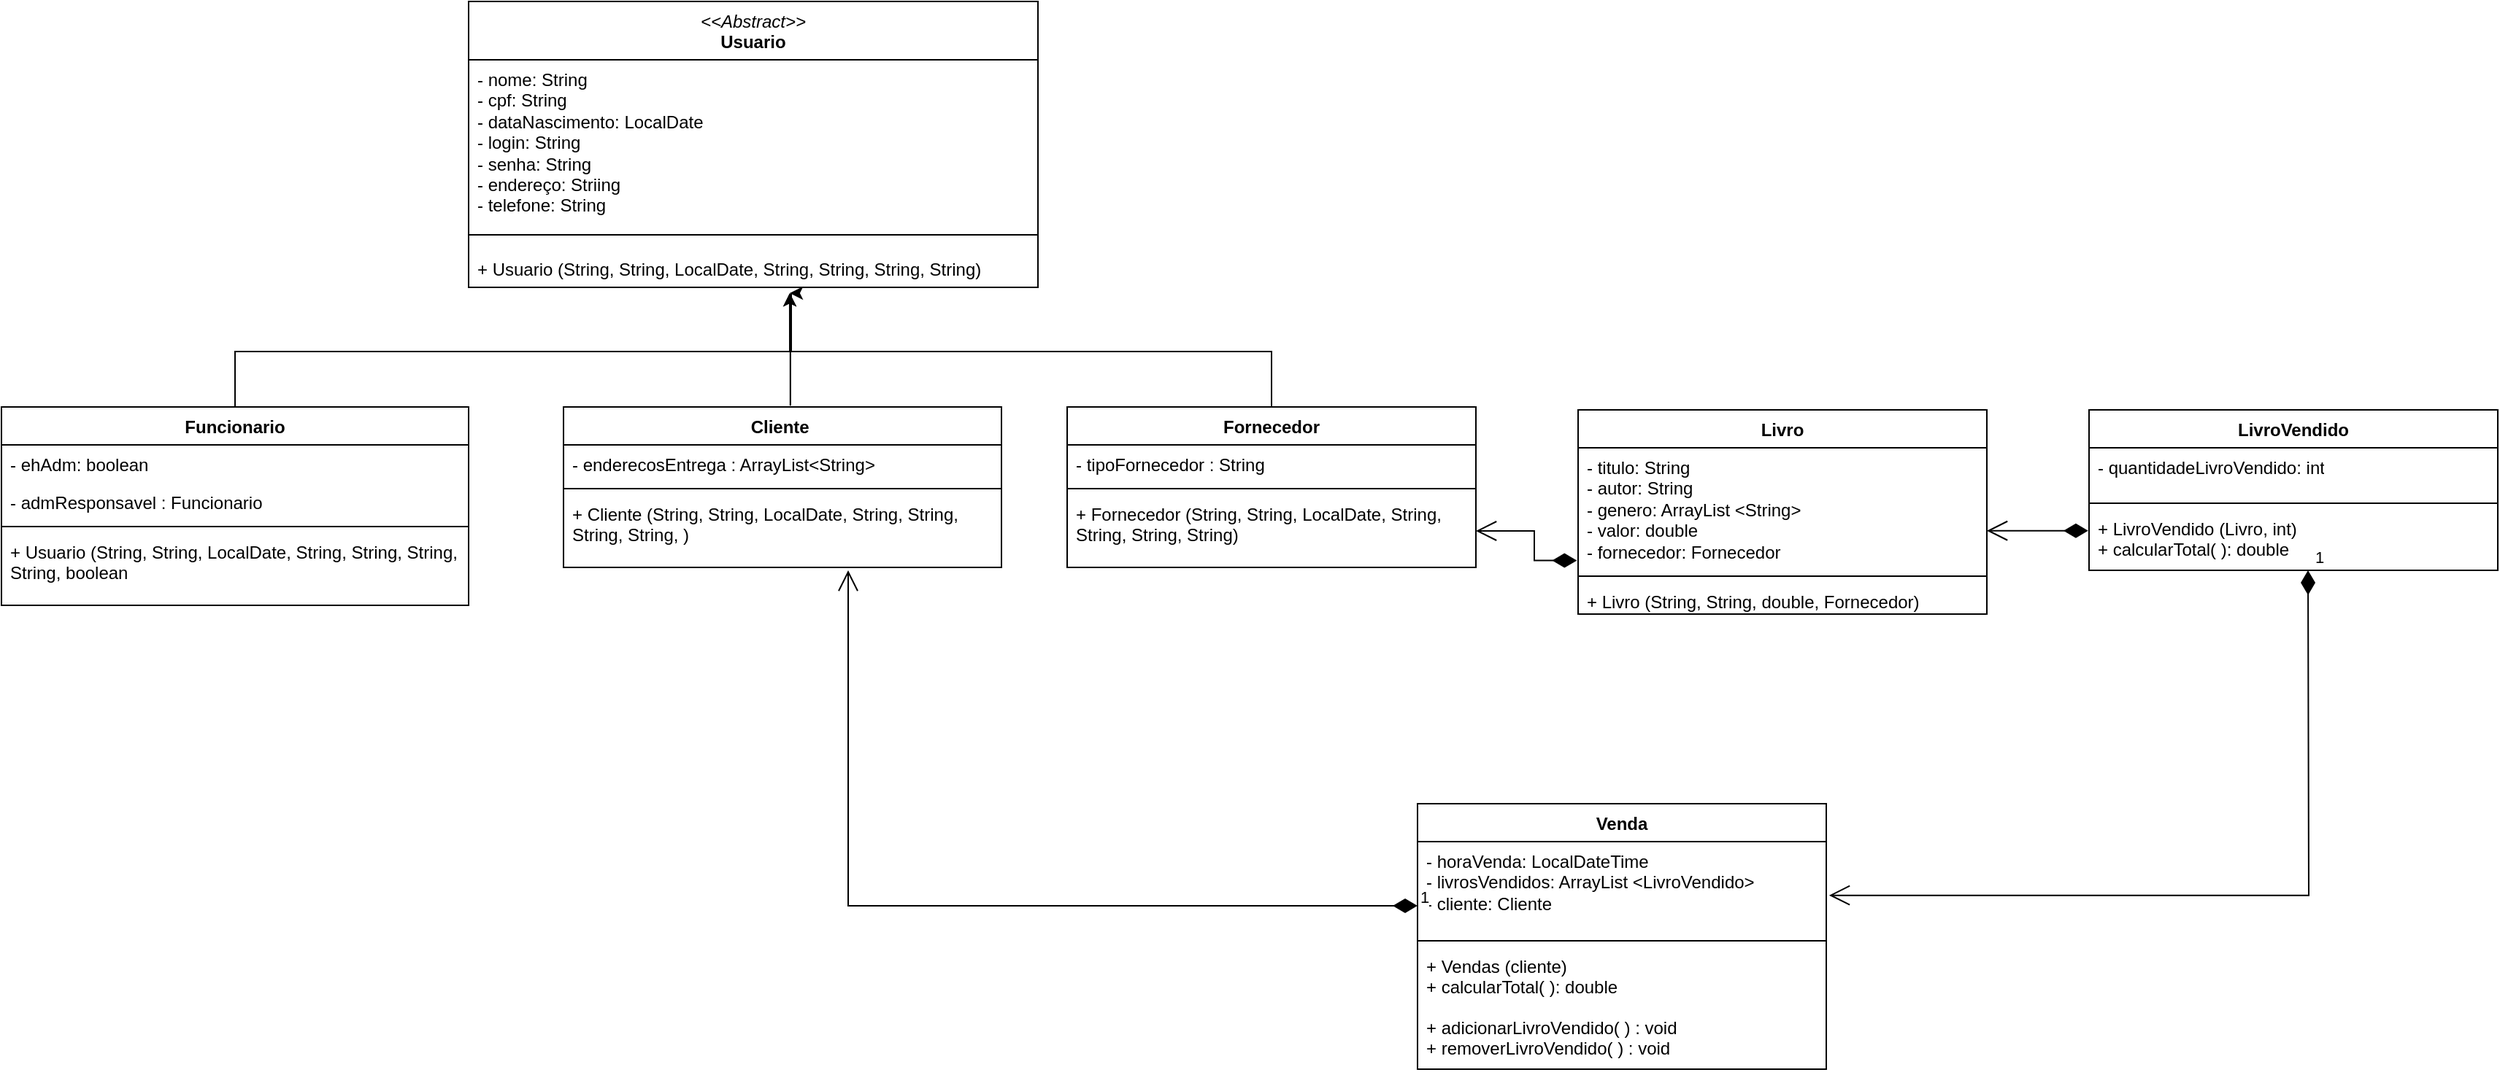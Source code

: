 <mxfile version="22.1.3" type="github">
  <diagram id="C5RBs43oDa-KdzZeNtuy" name="Page-1">
    <mxGraphModel dx="1290" dy="1726" grid="1" gridSize="10" guides="1" tooltips="1" connect="1" arrows="1" fold="1" page="1" pageScale="1" pageWidth="827" pageHeight="1169" math="0" shadow="0">
      <root>
        <mxCell id="WIyWlLk6GJQsqaUBKTNV-0" />
        <mxCell id="WIyWlLk6GJQsqaUBKTNV-1" parent="WIyWlLk6GJQsqaUBKTNV-0" />
        <mxCell id="XBGWm8nAmDF4gUoBzpc8-0" value="&lt;span style=&quot;font-weight: normal;&quot;&gt;&lt;i&gt;&amp;lt;&amp;lt;Abstract&amp;gt;&amp;gt;&lt;/i&gt;&lt;/span&gt;&lt;br&gt;Usuario" style="swimlane;fontStyle=1;align=center;verticalAlign=top;childLayout=stackLayout;horizontal=1;startSize=40;horizontalStack=0;resizeParent=1;resizeParentMax=0;resizeLast=0;collapsible=1;marginBottom=0;whiteSpace=wrap;html=1;" parent="WIyWlLk6GJQsqaUBKTNV-1" vertex="1">
          <mxGeometry x="470" y="-240" width="390" height="196" as="geometry" />
        </mxCell>
        <mxCell id="XBGWm8nAmDF4gUoBzpc8-1" value="- nome: String&lt;br&gt;- cpf: String&amp;nbsp;&lt;br&gt;- dataNascimento: LocalDate&lt;br&gt;- login: String&lt;br&gt;- senha: String&amp;nbsp;&lt;br&gt;- endereço: Striing&amp;nbsp;&lt;br&gt;- telefone: String&amp;nbsp;" style="text;strokeColor=none;fillColor=none;align=left;verticalAlign=top;spacingLeft=4;spacingRight=4;overflow=hidden;rotatable=0;points=[[0,0.5],[1,0.5]];portConstraint=eastwest;whiteSpace=wrap;html=1;" parent="XBGWm8nAmDF4gUoBzpc8-0" vertex="1">
          <mxGeometry y="40" width="390" height="110" as="geometry" />
        </mxCell>
        <mxCell id="XBGWm8nAmDF4gUoBzpc8-2" value="" style="line;strokeWidth=1;fillColor=none;align=left;verticalAlign=middle;spacingTop=-1;spacingLeft=3;spacingRight=3;rotatable=0;labelPosition=right;points=[];portConstraint=eastwest;strokeColor=inherit;" parent="XBGWm8nAmDF4gUoBzpc8-0" vertex="1">
          <mxGeometry y="150" width="390" height="20" as="geometry" />
        </mxCell>
        <mxCell id="XBGWm8nAmDF4gUoBzpc8-3" value="+ Usuario (String, String, LocalDate, String, String, String, String)" style="text;strokeColor=none;fillColor=none;align=left;verticalAlign=top;spacingLeft=4;spacingRight=4;overflow=hidden;rotatable=0;points=[[0,0.5],[1,0.5]];portConstraint=eastwest;whiteSpace=wrap;html=1;" parent="XBGWm8nAmDF4gUoBzpc8-0" vertex="1">
          <mxGeometry y="170" width="390" height="26" as="geometry" />
        </mxCell>
        <mxCell id="XBGWm8nAmDF4gUoBzpc8-4" style="edgeStyle=orthogonalEdgeStyle;rounded=0;orthogonalLoop=1;jettySize=auto;html=1;" parent="WIyWlLk6GJQsqaUBKTNV-1" source="XBGWm8nAmDF4gUoBzpc8-5" edge="1">
          <mxGeometry relative="1" as="geometry">
            <mxPoint x="690.0" y="-40" as="targetPoint" />
            <Array as="points">
              <mxPoint x="310" />
              <mxPoint x="691" />
              <mxPoint x="691" y="-40" />
            </Array>
          </mxGeometry>
        </mxCell>
        <mxCell id="XBGWm8nAmDF4gUoBzpc8-5" value="Funcionario" style="swimlane;fontStyle=1;align=center;verticalAlign=top;childLayout=stackLayout;horizontal=1;startSize=26;horizontalStack=0;resizeParent=1;resizeParentMax=0;resizeLast=0;collapsible=1;marginBottom=0;whiteSpace=wrap;html=1;" parent="WIyWlLk6GJQsqaUBKTNV-1" vertex="1">
          <mxGeometry x="150" y="38" width="320" height="136" as="geometry" />
        </mxCell>
        <mxCell id="XBGWm8nAmDF4gUoBzpc8-6" value="- ehAdm: boolean&amp;nbsp;" style="text;strokeColor=none;fillColor=none;align=left;verticalAlign=top;spacingLeft=4;spacingRight=4;overflow=hidden;rotatable=0;points=[[0,0.5],[1,0.5]];portConstraint=eastwest;whiteSpace=wrap;html=1;" parent="XBGWm8nAmDF4gUoBzpc8-5" vertex="1">
          <mxGeometry y="26" width="320" height="26" as="geometry" />
        </mxCell>
        <mxCell id="ikEvyeaQRwQM_20NMCcv-0" value="- admResponsavel : Funcionario" style="text;strokeColor=none;fillColor=none;align=left;verticalAlign=top;spacingLeft=4;spacingRight=4;overflow=hidden;rotatable=0;points=[[0,0.5],[1,0.5]];portConstraint=eastwest;whiteSpace=wrap;html=1;" vertex="1" parent="XBGWm8nAmDF4gUoBzpc8-5">
          <mxGeometry y="52" width="320" height="26" as="geometry" />
        </mxCell>
        <mxCell id="XBGWm8nAmDF4gUoBzpc8-7" value="" style="line;strokeWidth=1;fillColor=none;align=left;verticalAlign=middle;spacingTop=-1;spacingLeft=3;spacingRight=3;rotatable=0;labelPosition=right;points=[];portConstraint=eastwest;strokeColor=inherit;" parent="XBGWm8nAmDF4gUoBzpc8-5" vertex="1">
          <mxGeometry y="78" width="320" height="8" as="geometry" />
        </mxCell>
        <mxCell id="XBGWm8nAmDF4gUoBzpc8-8" value="+ Usuario (String, String, LocalDate, String, String, String, String, boolean" style="text;strokeColor=none;fillColor=none;align=left;verticalAlign=top;spacingLeft=4;spacingRight=4;overflow=hidden;rotatable=0;points=[[0,0.5],[1,0.5]];portConstraint=eastwest;whiteSpace=wrap;html=1;" parent="XBGWm8nAmDF4gUoBzpc8-5" vertex="1">
          <mxGeometry y="86" width="320" height="50" as="geometry" />
        </mxCell>
        <mxCell id="XBGWm8nAmDF4gUoBzpc8-9" style="edgeStyle=orthogonalEdgeStyle;rounded=0;orthogonalLoop=1;jettySize=auto;html=1;exitX=0.518;exitY=-0.008;exitDx=0;exitDy=0;exitPerimeter=0;" parent="WIyWlLk6GJQsqaUBKTNV-1" source="XBGWm8nAmDF4gUoBzpc8-10" edge="1">
          <mxGeometry relative="1" as="geometry">
            <mxPoint x="690" y="-40" as="targetPoint" />
            <Array as="points">
              <mxPoint x="690" />
              <mxPoint x="690" />
              <mxPoint x="690" y="-40" />
            </Array>
          </mxGeometry>
        </mxCell>
        <mxCell id="XBGWm8nAmDF4gUoBzpc8-10" value="Cliente&amp;nbsp;" style="swimlane;fontStyle=1;align=center;verticalAlign=top;childLayout=stackLayout;horizontal=1;startSize=26;horizontalStack=0;resizeParent=1;resizeParentMax=0;resizeLast=0;collapsible=1;marginBottom=0;whiteSpace=wrap;html=1;" parent="WIyWlLk6GJQsqaUBKTNV-1" vertex="1">
          <mxGeometry x="535" y="38" width="300" height="110" as="geometry" />
        </mxCell>
        <mxCell id="XBGWm8nAmDF4gUoBzpc8-11" value="- enderecosEntrega : ArrayList&amp;lt;String&amp;gt;" style="text;strokeColor=none;fillColor=none;align=left;verticalAlign=top;spacingLeft=4;spacingRight=4;overflow=hidden;rotatable=0;points=[[0,0.5],[1,0.5]];portConstraint=eastwest;whiteSpace=wrap;html=1;" parent="XBGWm8nAmDF4gUoBzpc8-10" vertex="1">
          <mxGeometry y="26" width="300" height="26" as="geometry" />
        </mxCell>
        <mxCell id="XBGWm8nAmDF4gUoBzpc8-12" value="" style="line;strokeWidth=1;fillColor=none;align=left;verticalAlign=middle;spacingTop=-1;spacingLeft=3;spacingRight=3;rotatable=0;labelPosition=right;points=[];portConstraint=eastwest;strokeColor=inherit;" parent="XBGWm8nAmDF4gUoBzpc8-10" vertex="1">
          <mxGeometry y="52" width="300" height="8" as="geometry" />
        </mxCell>
        <mxCell id="XBGWm8nAmDF4gUoBzpc8-13" value="+ Cliente (String, String, LocalDate, String, String, String, String, )" style="text;strokeColor=none;fillColor=none;align=left;verticalAlign=top;spacingLeft=4;spacingRight=4;overflow=hidden;rotatable=0;points=[[0,0.5],[1,0.5]];portConstraint=eastwest;whiteSpace=wrap;html=1;" parent="XBGWm8nAmDF4gUoBzpc8-10" vertex="1">
          <mxGeometry y="60" width="300" height="50" as="geometry" />
        </mxCell>
        <mxCell id="XBGWm8nAmDF4gUoBzpc8-14" value="Fornecedor" style="swimlane;fontStyle=1;align=center;verticalAlign=top;childLayout=stackLayout;horizontal=1;startSize=26;horizontalStack=0;resizeParent=1;resizeParentMax=0;resizeLast=0;collapsible=1;marginBottom=0;whiteSpace=wrap;html=1;" parent="WIyWlLk6GJQsqaUBKTNV-1" vertex="1">
          <mxGeometry x="880" y="38" width="280" height="110" as="geometry" />
        </mxCell>
        <mxCell id="XBGWm8nAmDF4gUoBzpc8-15" value="- tipoFornecedor : String" style="text;strokeColor=none;fillColor=none;align=left;verticalAlign=top;spacingLeft=4;spacingRight=4;overflow=hidden;rotatable=0;points=[[0,0.5],[1,0.5]];portConstraint=eastwest;whiteSpace=wrap;html=1;" parent="XBGWm8nAmDF4gUoBzpc8-14" vertex="1">
          <mxGeometry y="26" width="280" height="26" as="geometry" />
        </mxCell>
        <mxCell id="XBGWm8nAmDF4gUoBzpc8-16" value="" style="line;strokeWidth=1;fillColor=none;align=left;verticalAlign=middle;spacingTop=-1;spacingLeft=3;spacingRight=3;rotatable=0;labelPosition=right;points=[];portConstraint=eastwest;strokeColor=inherit;" parent="XBGWm8nAmDF4gUoBzpc8-14" vertex="1">
          <mxGeometry y="52" width="280" height="8" as="geometry" />
        </mxCell>
        <mxCell id="XBGWm8nAmDF4gUoBzpc8-17" value="+ Fornecedor (String, String, LocalDate, String, String, String, String)" style="text;strokeColor=none;fillColor=none;align=left;verticalAlign=top;spacingLeft=4;spacingRight=4;overflow=hidden;rotatable=0;points=[[0,0.5],[1,0.5]];portConstraint=eastwest;whiteSpace=wrap;html=1;" parent="XBGWm8nAmDF4gUoBzpc8-14" vertex="1">
          <mxGeometry y="60" width="280" height="50" as="geometry" />
        </mxCell>
        <mxCell id="XBGWm8nAmDF4gUoBzpc8-18" value="Livro" style="swimlane;fontStyle=1;align=center;verticalAlign=top;childLayout=stackLayout;horizontal=1;startSize=26;horizontalStack=0;resizeParent=1;resizeParentMax=0;resizeLast=0;collapsible=1;marginBottom=0;whiteSpace=wrap;html=1;" parent="WIyWlLk6GJQsqaUBKTNV-1" vertex="1">
          <mxGeometry x="1230" y="40" width="280" height="140" as="geometry" />
        </mxCell>
        <mxCell id="XBGWm8nAmDF4gUoBzpc8-19" value="- titulo: String&lt;br&gt;- autor: String&amp;nbsp;&lt;br&gt;- genero: ArrayList &amp;lt;String&amp;gt;&lt;br&gt;- valor: double&lt;br&gt;- fornecedor: Fornecedor" style="text;strokeColor=none;fillColor=none;align=left;verticalAlign=top;spacingLeft=4;spacingRight=4;overflow=hidden;rotatable=0;points=[[0,0.5],[1,0.5]];portConstraint=eastwest;whiteSpace=wrap;html=1;" parent="XBGWm8nAmDF4gUoBzpc8-18" vertex="1">
          <mxGeometry y="26" width="280" height="84" as="geometry" />
        </mxCell>
        <mxCell id="XBGWm8nAmDF4gUoBzpc8-20" value="" style="line;strokeWidth=1;fillColor=none;align=left;verticalAlign=middle;spacingTop=-1;spacingLeft=3;spacingRight=3;rotatable=0;labelPosition=right;points=[];portConstraint=eastwest;strokeColor=inherit;" parent="XBGWm8nAmDF4gUoBzpc8-18" vertex="1">
          <mxGeometry y="110" width="280" height="8" as="geometry" />
        </mxCell>
        <mxCell id="XBGWm8nAmDF4gUoBzpc8-21" value="+ Livro (String, String, double, Fornecedor)&amp;nbsp;" style="text;strokeColor=none;fillColor=none;align=left;verticalAlign=top;spacingLeft=4;spacingRight=4;overflow=hidden;rotatable=0;points=[[0,0.5],[1,0.5]];portConstraint=eastwest;whiteSpace=wrap;html=1;" parent="XBGWm8nAmDF4gUoBzpc8-18" vertex="1">
          <mxGeometry y="118" width="280" height="22" as="geometry" />
        </mxCell>
        <mxCell id="XBGWm8nAmDF4gUoBzpc8-22" style="edgeStyle=orthogonalEdgeStyle;rounded=0;orthogonalLoop=1;jettySize=auto;html=1;entryX=0.564;entryY=1.154;entryDx=0;entryDy=0;entryPerimeter=0;" parent="WIyWlLk6GJQsqaUBKTNV-1" source="XBGWm8nAmDF4gUoBzpc8-14" target="XBGWm8nAmDF4gUoBzpc8-3" edge="1">
          <mxGeometry relative="1" as="geometry">
            <Array as="points">
              <mxPoint x="1020" />
              <mxPoint x="690" />
            </Array>
          </mxGeometry>
        </mxCell>
        <mxCell id="XBGWm8nAmDF4gUoBzpc8-23" value="LivroVendido" style="swimlane;fontStyle=1;align=center;verticalAlign=top;childLayout=stackLayout;horizontal=1;startSize=26;horizontalStack=0;resizeParent=1;resizeParentMax=0;resizeLast=0;collapsible=1;marginBottom=0;whiteSpace=wrap;html=1;" parent="WIyWlLk6GJQsqaUBKTNV-1" vertex="1">
          <mxGeometry x="1580" y="40" width="280" height="110" as="geometry" />
        </mxCell>
        <mxCell id="XBGWm8nAmDF4gUoBzpc8-24" value="- quantidadeLivroVendido: int&lt;br&gt;" style="text;strokeColor=none;fillColor=none;align=left;verticalAlign=top;spacingLeft=4;spacingRight=4;overflow=hidden;rotatable=0;points=[[0,0.5],[1,0.5]];portConstraint=eastwest;whiteSpace=wrap;html=1;" parent="XBGWm8nAmDF4gUoBzpc8-23" vertex="1">
          <mxGeometry y="26" width="280" height="34" as="geometry" />
        </mxCell>
        <mxCell id="XBGWm8nAmDF4gUoBzpc8-25" value="" style="line;strokeWidth=1;fillColor=none;align=left;verticalAlign=middle;spacingTop=-1;spacingLeft=3;spacingRight=3;rotatable=0;labelPosition=right;points=[];portConstraint=eastwest;strokeColor=inherit;" parent="XBGWm8nAmDF4gUoBzpc8-23" vertex="1">
          <mxGeometry y="60" width="280" height="8" as="geometry" />
        </mxCell>
        <mxCell id="XBGWm8nAmDF4gUoBzpc8-26" value="+ LivroVendido (Livro, int)&lt;br&gt;+ calcularTotal( ): double&amp;nbsp;" style="text;strokeColor=none;fillColor=none;align=left;verticalAlign=top;spacingLeft=4;spacingRight=4;overflow=hidden;rotatable=0;points=[[0,0.5],[1,0.5]];portConstraint=eastwest;whiteSpace=wrap;html=1;" parent="XBGWm8nAmDF4gUoBzpc8-23" vertex="1">
          <mxGeometry y="68" width="280" height="42" as="geometry" />
        </mxCell>
        <mxCell id="XBGWm8nAmDF4gUoBzpc8-27" value="Venda" style="swimlane;fontStyle=1;align=center;verticalAlign=top;childLayout=stackLayout;horizontal=1;startSize=26;horizontalStack=0;resizeParent=1;resizeParentMax=0;resizeLast=0;collapsible=1;marginBottom=0;whiteSpace=wrap;html=1;" parent="WIyWlLk6GJQsqaUBKTNV-1" vertex="1">
          <mxGeometry x="1120" y="310" width="280" height="182" as="geometry" />
        </mxCell>
        <mxCell id="XBGWm8nAmDF4gUoBzpc8-28" value="- horaVenda: LocalDateTime&lt;br&gt;- livrosVendidos: ArrayList &amp;lt;LivroVendido&amp;gt;&lt;br&gt;- cliente: Cliente" style="text;strokeColor=none;fillColor=none;align=left;verticalAlign=top;spacingLeft=4;spacingRight=4;overflow=hidden;rotatable=0;points=[[0,0.5],[1,0.5]];portConstraint=eastwest;whiteSpace=wrap;html=1;" parent="XBGWm8nAmDF4gUoBzpc8-27" vertex="1">
          <mxGeometry y="26" width="280" height="64" as="geometry" />
        </mxCell>
        <mxCell id="XBGWm8nAmDF4gUoBzpc8-29" value="" style="line;strokeWidth=1;fillColor=none;align=left;verticalAlign=middle;spacingTop=-1;spacingLeft=3;spacingRight=3;rotatable=0;labelPosition=right;points=[];portConstraint=eastwest;strokeColor=inherit;" parent="XBGWm8nAmDF4gUoBzpc8-27" vertex="1">
          <mxGeometry y="90" width="280" height="8" as="geometry" />
        </mxCell>
        <mxCell id="XBGWm8nAmDF4gUoBzpc8-30" value="+ Vendas (cliente)&lt;br&gt;+ calcularTotal( ): double" style="text;strokeColor=none;fillColor=none;align=left;verticalAlign=top;spacingLeft=4;spacingRight=4;overflow=hidden;rotatable=0;points=[[0,0.5],[1,0.5]];portConstraint=eastwest;whiteSpace=wrap;html=1;" parent="XBGWm8nAmDF4gUoBzpc8-27" vertex="1">
          <mxGeometry y="98" width="280" height="42" as="geometry" />
        </mxCell>
        <mxCell id="ikEvyeaQRwQM_20NMCcv-1" value="+ adicionarLivroVendido( ) : void&lt;br&gt;+ removerLivroVendido( ) : void" style="text;strokeColor=none;fillColor=none;align=left;verticalAlign=top;spacingLeft=4;spacingRight=4;overflow=hidden;rotatable=0;points=[[0,0.5],[1,0.5]];portConstraint=eastwest;whiteSpace=wrap;html=1;" vertex="1" parent="XBGWm8nAmDF4gUoBzpc8-27">
          <mxGeometry y="140" width="280" height="42" as="geometry" />
        </mxCell>
        <mxCell id="XBGWm8nAmDF4gUoBzpc8-31" value="" style="endArrow=open;html=1;endSize=12;startArrow=diamondThin;startSize=14;startFill=1;edgeStyle=orthogonalEdgeStyle;align=left;verticalAlign=bottom;rounded=0;exitX=-0.002;exitY=0.354;exitDx=0;exitDy=0;exitPerimeter=0;entryX=1;entryY=0.677;entryDx=0;entryDy=0;entryPerimeter=0;" parent="WIyWlLk6GJQsqaUBKTNV-1" source="XBGWm8nAmDF4gUoBzpc8-26" target="XBGWm8nAmDF4gUoBzpc8-19" edge="1">
          <mxGeometry x="-1" y="3" relative="1" as="geometry">
            <mxPoint x="1390" y="190" as="sourcePoint" />
            <mxPoint x="1580" y="170" as="targetPoint" />
          </mxGeometry>
        </mxCell>
        <mxCell id="XBGWm8nAmDF4gUoBzpc8-32" value="" style="endArrow=open;html=1;endSize=12;startArrow=diamondThin;startSize=14;startFill=1;edgeStyle=orthogonalEdgeStyle;align=left;verticalAlign=bottom;rounded=0;exitX=-0.003;exitY=0.92;exitDx=0;exitDy=0;exitPerimeter=0;entryX=1;entryY=0.5;entryDx=0;entryDy=0;" parent="WIyWlLk6GJQsqaUBKTNV-1" source="XBGWm8nAmDF4gUoBzpc8-19" target="XBGWm8nAmDF4gUoBzpc8-17" edge="1">
          <mxGeometry x="-1" y="3" relative="1" as="geometry">
            <mxPoint x="1060" y="210" as="sourcePoint" />
            <mxPoint x="1220" y="210" as="targetPoint" />
            <Array as="points">
              <mxPoint x="1200" y="143" />
              <mxPoint x="1200" y="123" />
            </Array>
          </mxGeometry>
        </mxCell>
        <mxCell id="XBGWm8nAmDF4gUoBzpc8-33" value="1" style="endArrow=open;html=1;endSize=12;startArrow=diamondThin;startSize=14;startFill=1;edgeStyle=orthogonalEdgeStyle;align=left;verticalAlign=bottom;rounded=0;" parent="WIyWlLk6GJQsqaUBKTNV-1" edge="1">
          <mxGeometry x="-1" y="3" relative="1" as="geometry">
            <mxPoint x="1120" y="380" as="sourcePoint" />
            <mxPoint x="730" y="150" as="targetPoint" />
            <Array as="points">
              <mxPoint x="730" y="380" />
              <mxPoint x="730" y="154" />
            </Array>
          </mxGeometry>
        </mxCell>
        <mxCell id="XBGWm8nAmDF4gUoBzpc8-34" value="1" style="endArrow=open;html=1;endSize=12;startArrow=diamondThin;startSize=14;startFill=1;edgeStyle=orthogonalEdgeStyle;align=left;verticalAlign=bottom;rounded=0;entryX=1.007;entryY=0.576;entryDx=0;entryDy=0;entryPerimeter=0;" parent="WIyWlLk6GJQsqaUBKTNV-1" target="XBGWm8nAmDF4gUoBzpc8-28" edge="1">
          <mxGeometry x="-1" y="3" relative="1" as="geometry">
            <mxPoint x="1730" y="150" as="sourcePoint" />
            <mxPoint x="1730" y="310" as="targetPoint" />
          </mxGeometry>
        </mxCell>
      </root>
    </mxGraphModel>
  </diagram>
</mxfile>
